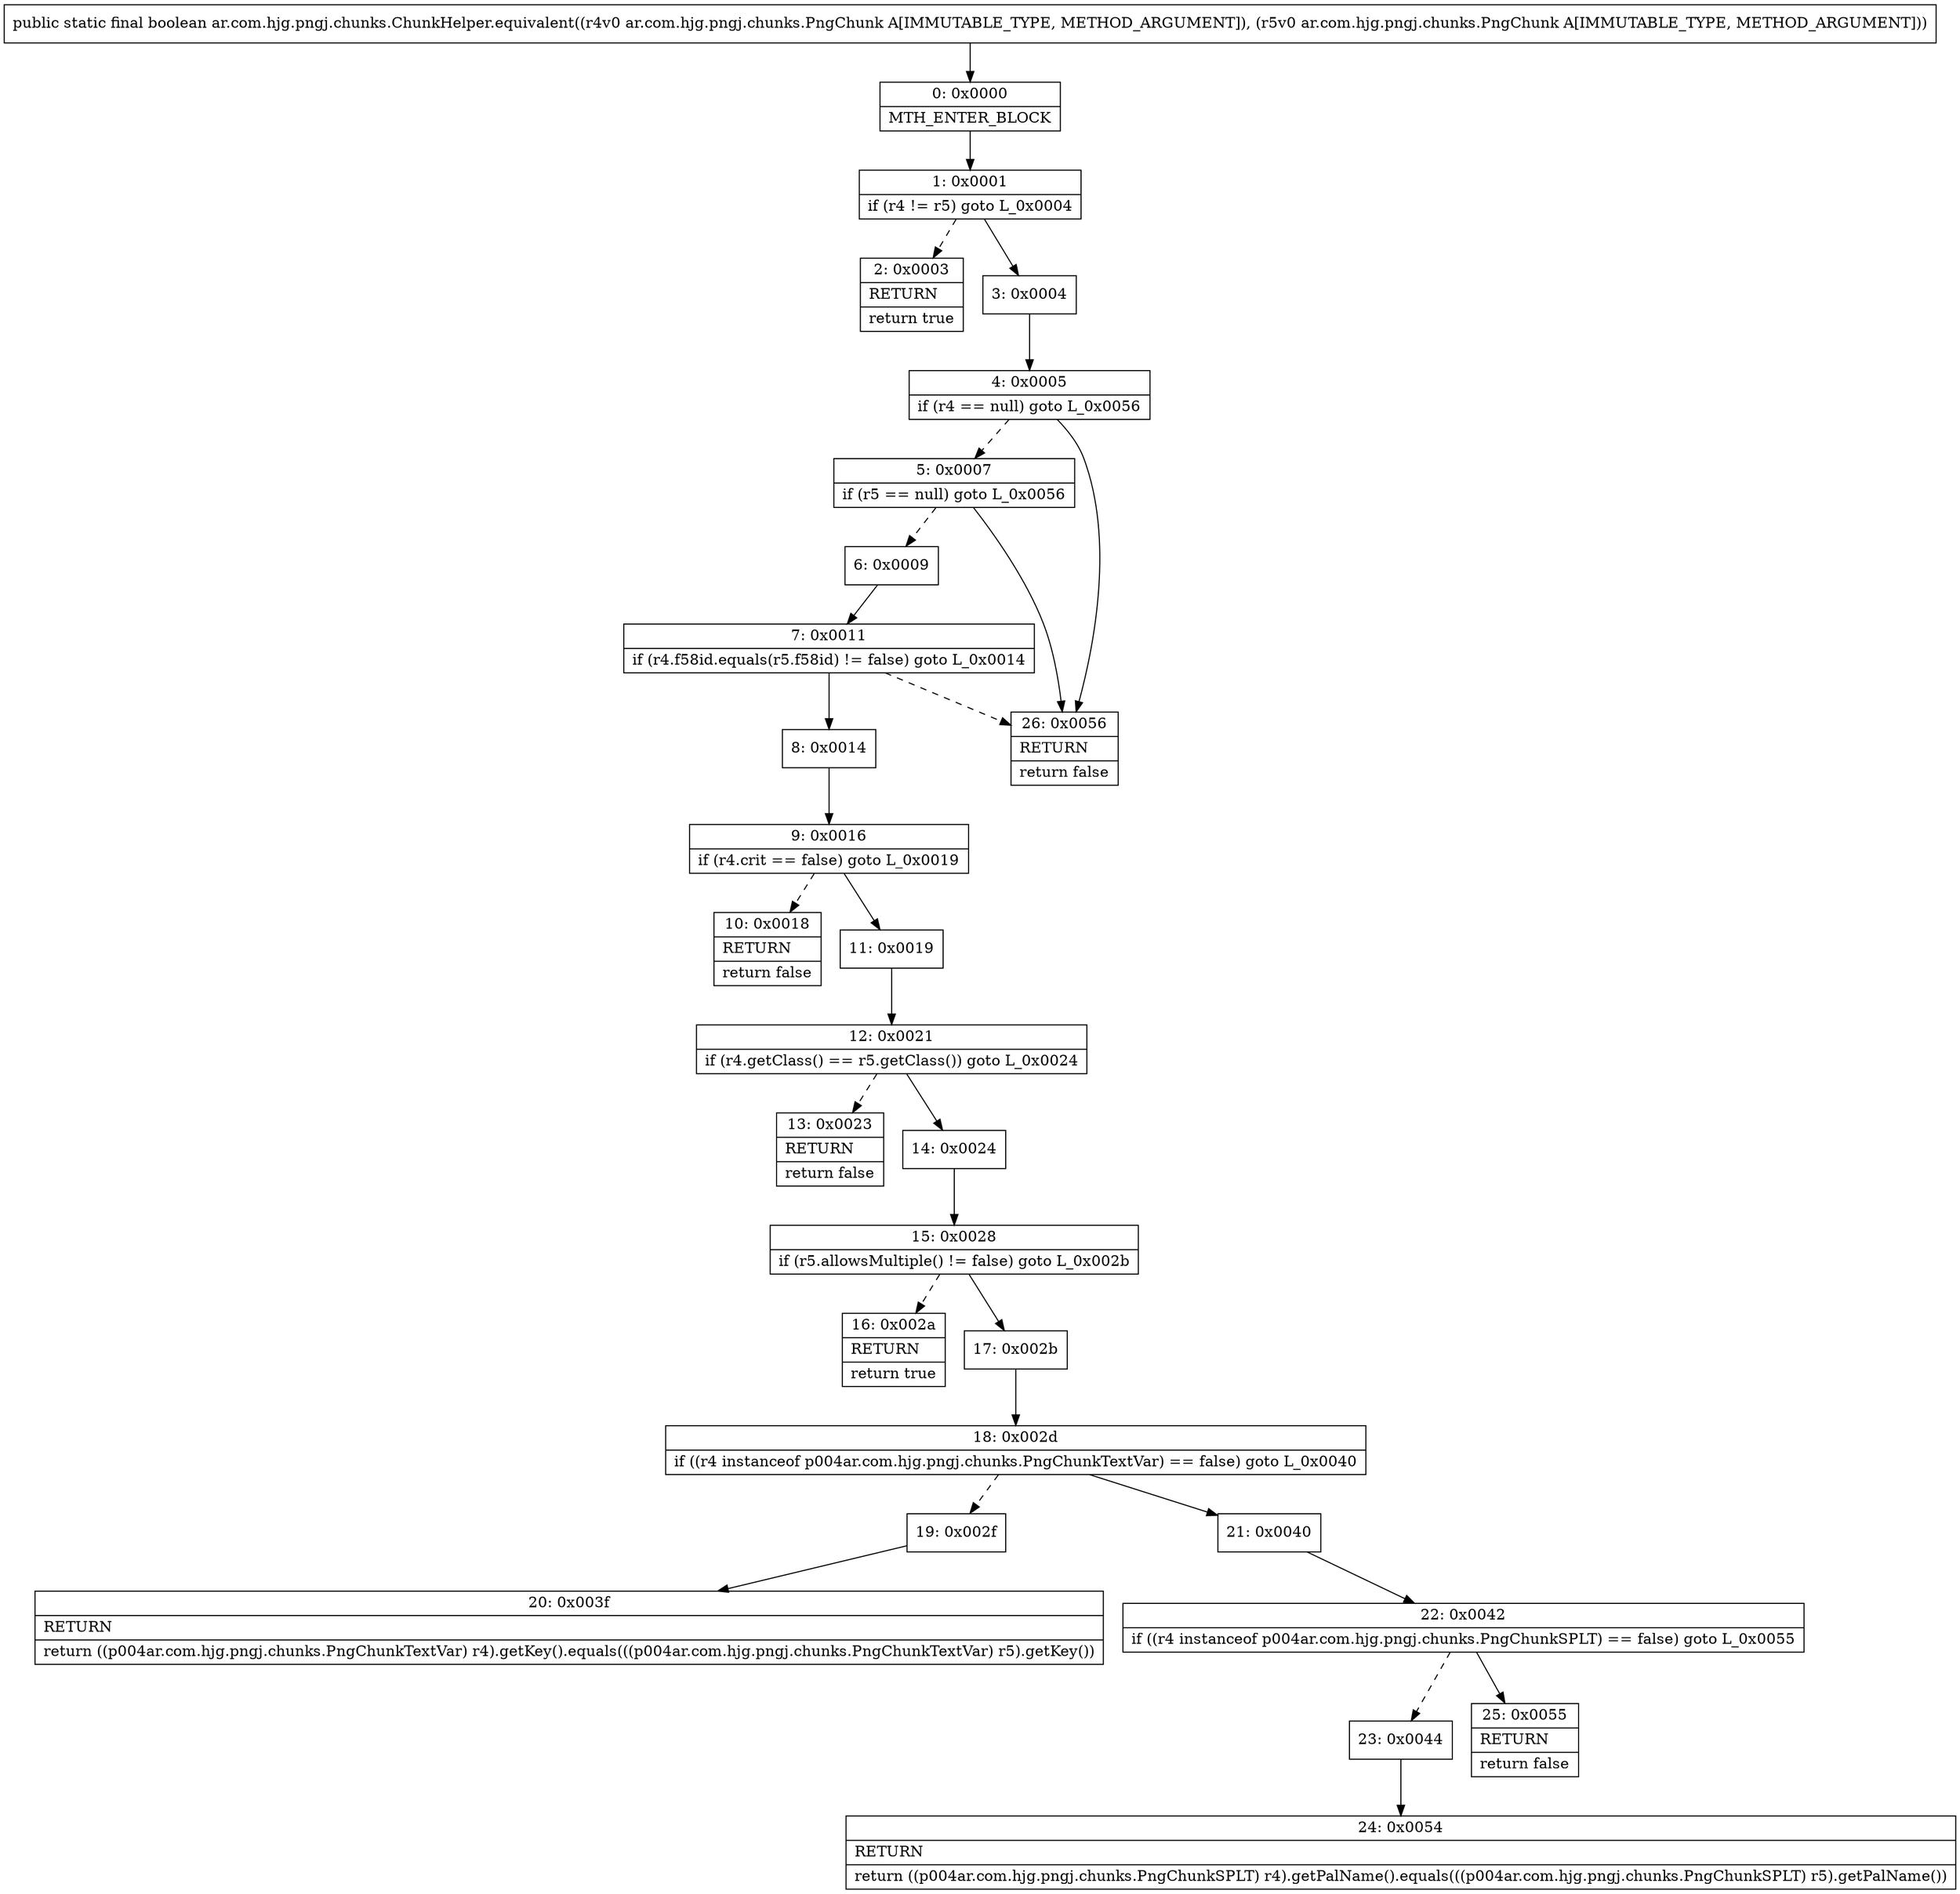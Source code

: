 digraph "CFG forar.com.hjg.pngj.chunks.ChunkHelper.equivalent(Lar\/com\/hjg\/pngj\/chunks\/PngChunk;Lar\/com\/hjg\/pngj\/chunks\/PngChunk;)Z" {
Node_0 [shape=record,label="{0\:\ 0x0000|MTH_ENTER_BLOCK\l}"];
Node_1 [shape=record,label="{1\:\ 0x0001|if (r4 != r5) goto L_0x0004\l}"];
Node_2 [shape=record,label="{2\:\ 0x0003|RETURN\l|return true\l}"];
Node_3 [shape=record,label="{3\:\ 0x0004}"];
Node_4 [shape=record,label="{4\:\ 0x0005|if (r4 == null) goto L_0x0056\l}"];
Node_5 [shape=record,label="{5\:\ 0x0007|if (r5 == null) goto L_0x0056\l}"];
Node_6 [shape=record,label="{6\:\ 0x0009}"];
Node_7 [shape=record,label="{7\:\ 0x0011|if (r4.f58id.equals(r5.f58id) != false) goto L_0x0014\l}"];
Node_8 [shape=record,label="{8\:\ 0x0014}"];
Node_9 [shape=record,label="{9\:\ 0x0016|if (r4.crit == false) goto L_0x0019\l}"];
Node_10 [shape=record,label="{10\:\ 0x0018|RETURN\l|return false\l}"];
Node_11 [shape=record,label="{11\:\ 0x0019}"];
Node_12 [shape=record,label="{12\:\ 0x0021|if (r4.getClass() == r5.getClass()) goto L_0x0024\l}"];
Node_13 [shape=record,label="{13\:\ 0x0023|RETURN\l|return false\l}"];
Node_14 [shape=record,label="{14\:\ 0x0024}"];
Node_15 [shape=record,label="{15\:\ 0x0028|if (r5.allowsMultiple() != false) goto L_0x002b\l}"];
Node_16 [shape=record,label="{16\:\ 0x002a|RETURN\l|return true\l}"];
Node_17 [shape=record,label="{17\:\ 0x002b}"];
Node_18 [shape=record,label="{18\:\ 0x002d|if ((r4 instanceof p004ar.com.hjg.pngj.chunks.PngChunkTextVar) == false) goto L_0x0040\l}"];
Node_19 [shape=record,label="{19\:\ 0x002f}"];
Node_20 [shape=record,label="{20\:\ 0x003f|RETURN\l|return ((p004ar.com.hjg.pngj.chunks.PngChunkTextVar) r4).getKey().equals(((p004ar.com.hjg.pngj.chunks.PngChunkTextVar) r5).getKey())\l}"];
Node_21 [shape=record,label="{21\:\ 0x0040}"];
Node_22 [shape=record,label="{22\:\ 0x0042|if ((r4 instanceof p004ar.com.hjg.pngj.chunks.PngChunkSPLT) == false) goto L_0x0055\l}"];
Node_23 [shape=record,label="{23\:\ 0x0044}"];
Node_24 [shape=record,label="{24\:\ 0x0054|RETURN\l|return ((p004ar.com.hjg.pngj.chunks.PngChunkSPLT) r4).getPalName().equals(((p004ar.com.hjg.pngj.chunks.PngChunkSPLT) r5).getPalName())\l}"];
Node_25 [shape=record,label="{25\:\ 0x0055|RETURN\l|return false\l}"];
Node_26 [shape=record,label="{26\:\ 0x0056|RETURN\l|return false\l}"];
MethodNode[shape=record,label="{public static final boolean ar.com.hjg.pngj.chunks.ChunkHelper.equivalent((r4v0 ar.com.hjg.pngj.chunks.PngChunk A[IMMUTABLE_TYPE, METHOD_ARGUMENT]), (r5v0 ar.com.hjg.pngj.chunks.PngChunk A[IMMUTABLE_TYPE, METHOD_ARGUMENT])) }"];
MethodNode -> Node_0;
Node_0 -> Node_1;
Node_1 -> Node_2[style=dashed];
Node_1 -> Node_3;
Node_3 -> Node_4;
Node_4 -> Node_5[style=dashed];
Node_4 -> Node_26;
Node_5 -> Node_6[style=dashed];
Node_5 -> Node_26;
Node_6 -> Node_7;
Node_7 -> Node_8;
Node_7 -> Node_26[style=dashed];
Node_8 -> Node_9;
Node_9 -> Node_10[style=dashed];
Node_9 -> Node_11;
Node_11 -> Node_12;
Node_12 -> Node_13[style=dashed];
Node_12 -> Node_14;
Node_14 -> Node_15;
Node_15 -> Node_16[style=dashed];
Node_15 -> Node_17;
Node_17 -> Node_18;
Node_18 -> Node_19[style=dashed];
Node_18 -> Node_21;
Node_19 -> Node_20;
Node_21 -> Node_22;
Node_22 -> Node_23[style=dashed];
Node_22 -> Node_25;
Node_23 -> Node_24;
}

